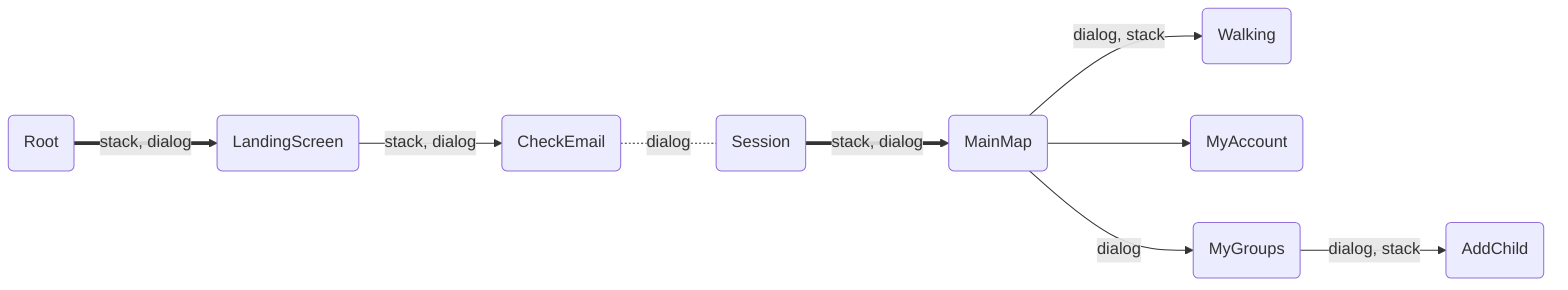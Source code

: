 graph LR;
A("Root");
B("LandingScreen");
C("CheckEmail");
D("Session");
E("MainMap");
F("Walking");
G("MyAccount");
H("MyGroups");
I("AddChild");
A== "stack, dialog" ==>B;
B-- "stack, dialog" -->C;
C-. "dialog" .-D;
D== "stack, dialog" ==>E;
E-- "dialog, stack" -->F;
E-- "dialog" -->H;
E-->G;
H-- "dialog, stack" -->I;